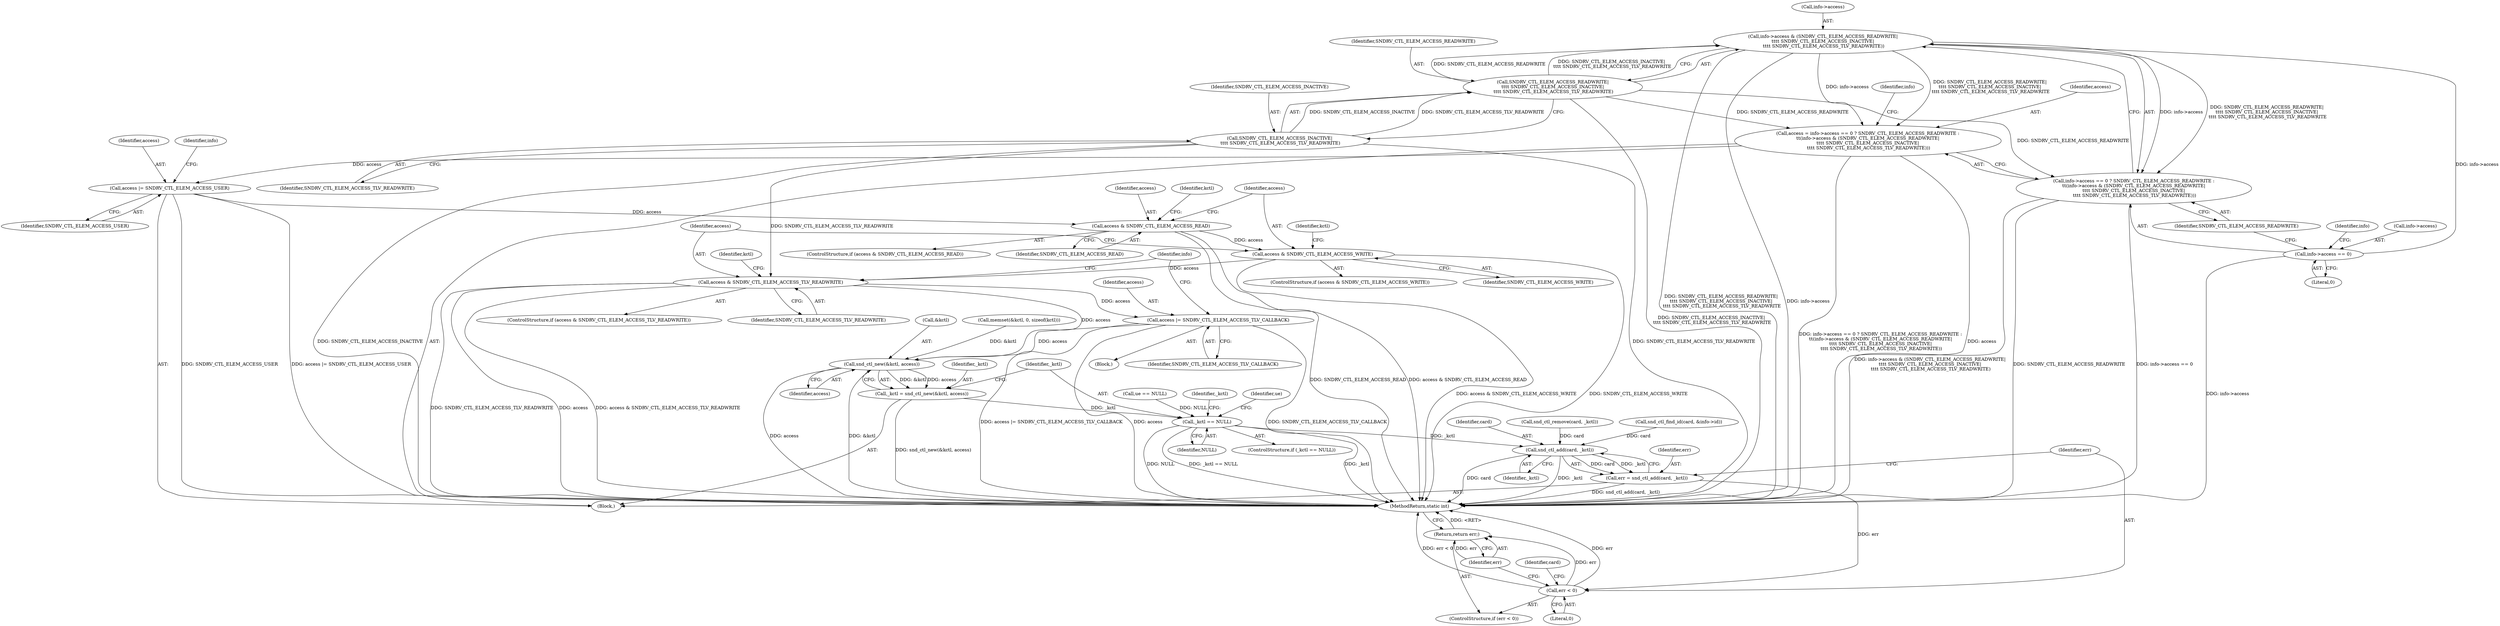 digraph "0_linux_82262a46627bebb0febcc26664746c25cef08563@pointer" {
"1000148" [label="(Call,info->access & (SNDRV_CTL_ELEM_ACCESS_READWRITE|\n\t\t\t\t SNDRV_CTL_ELEM_ACCESS_INACTIVE|\n \t\t\t\t SNDRV_CTL_ELEM_ACCESS_TLV_READWRITE))"];
"1000142" [label="(Call,info->access == 0)"];
"1000152" [label="(Call,SNDRV_CTL_ELEM_ACCESS_READWRITE|\n\t\t\t\t SNDRV_CTL_ELEM_ACCESS_INACTIVE|\n \t\t\t\t SNDRV_CTL_ELEM_ACCESS_TLV_READWRITE)"];
"1000154" [label="(Call,SNDRV_CTL_ELEM_ACCESS_INACTIVE|\n \t\t\t\t SNDRV_CTL_ELEM_ACCESS_TLV_READWRITE)"];
"1000139" [label="(Call,access = info->access == 0 ? SNDRV_CTL_ELEM_ACCESS_READWRITE :\n\t\t(info->access & (SNDRV_CTL_ELEM_ACCESS_READWRITE|\n\t\t\t\t SNDRV_CTL_ELEM_ACCESS_INACTIVE|\n \t\t\t\t SNDRV_CTL_ELEM_ACCESS_TLV_READWRITE)))"];
"1000245" [label="(Call,access |= SNDRV_CTL_ELEM_ACCESS_USER)"];
"1000266" [label="(Call,access & SNDRV_CTL_ELEM_ACCESS_READ)"];
"1000275" [label="(Call,access & SNDRV_CTL_ELEM_ACCESS_WRITE)"];
"1000284" [label="(Call,access & SNDRV_CTL_ELEM_ACCESS_TLV_READWRITE)"];
"1000295" [label="(Call,access |= SNDRV_CTL_ELEM_ACCESS_TLV_CALLBACK)"];
"1000476" [label="(Call,snd_ctl_new(&kctl, access))"];
"1000474" [label="(Call,_kctl = snd_ctl_new(&kctl, access))"];
"1000481" [label="(Call,_kctl == NULL)"];
"1000521" [label="(Call,snd_ctl_add(card, _kctl))"];
"1000519" [label="(Call,err = snd_ctl_add(card, _kctl))"];
"1000525" [label="(Call,err < 0)"];
"1000528" [label="(Return,return err;)"];
"1000141" [label="(Call,info->access == 0 ? SNDRV_CTL_ELEM_ACCESS_READWRITE :\n\t\t(info->access & (SNDRV_CTL_ELEM_ACCESS_READWRITE|\n\t\t\t\t SNDRV_CTL_ELEM_ACCESS_INACTIVE|\n \t\t\t\t SNDRV_CTL_ELEM_ACCESS_TLV_READWRITE)))"];
"1000150" [label="(Identifier,info)"];
"1000476" [label="(Call,snd_ctl_new(&kctl, access))"];
"1000265" [label="(ControlStructure,if (access & SNDRV_CTL_ELEM_ACCESS_READ))"];
"1000283" [label="(ControlStructure,if (access & SNDRV_CTL_ELEM_ACCESS_TLV_READWRITE))"];
"1000141" [label="(Call,info->access == 0 ? SNDRV_CTL_ELEM_ACCESS_READWRITE :\n\t\t(info->access & (SNDRV_CTL_ELEM_ACCESS_READWRITE|\n\t\t\t\t SNDRV_CTL_ELEM_ACCESS_INACTIVE|\n \t\t\t\t SNDRV_CTL_ELEM_ACCESS_TLV_READWRITE)))"];
"1000149" [label="(Call,info->access)"];
"1000147" [label="(Identifier,SNDRV_CTL_ELEM_ACCESS_READWRITE)"];
"1000146" [label="(Literal,0)"];
"1000153" [label="(Identifier,SNDRV_CTL_ELEM_ACCESS_READWRITE)"];
"1000160" [label="(Identifier,info)"];
"1000291" [label="(Identifier,kctl)"];
"1000268" [label="(Identifier,SNDRV_CTL_ELEM_ACCESS_READ)"];
"1000482" [label="(Identifier,_kctl)"];
"1000483" [label="(Identifier,NULL)"];
"1000156" [label="(Identifier,SNDRV_CTL_ELEM_ACCESS_TLV_READWRITE)"];
"1000295" [label="(Call,access |= SNDRV_CTL_ELEM_ACCESS_TLV_CALLBACK)"];
"1000277" [label="(Identifier,SNDRV_CTL_ELEM_ACCESS_WRITE)"];
"1000287" [label="(Block,)"];
"1000519" [label="(Call,err = snd_ctl_add(card, _kctl))"];
"1000164" [label="(Call,memset(&kctl, 0, sizeof(kctl)))"];
"1000525" [label="(Call,err < 0)"];
"1000152" [label="(Call,SNDRV_CTL_ELEM_ACCESS_READWRITE|\n\t\t\t\t SNDRV_CTL_ELEM_ACCESS_INACTIVE|\n \t\t\t\t SNDRV_CTL_ELEM_ACCESS_TLV_READWRITE)"];
"1000481" [label="(Call,_kctl == NULL)"];
"1000276" [label="(Identifier,access)"];
"1000474" [label="(Call,_kctl = snd_ctl_new(&kctl, access))"];
"1000177" [label="(Call,snd_ctl_find_id(card, &info->id))"];
"1000479" [label="(Identifier,access)"];
"1000300" [label="(Identifier,info)"];
"1000296" [label="(Identifier,access)"];
"1000139" [label="(Call,access = info->access == 0 ? SNDRV_CTL_ELEM_ACCESS_READWRITE :\n\t\t(info->access & (SNDRV_CTL_ELEM_ACCESS_READWRITE|\n\t\t\t\t SNDRV_CTL_ELEM_ACCESS_INACTIVE|\n \t\t\t\t SNDRV_CTL_ELEM_ACCESS_TLV_READWRITE)))"];
"1000266" [label="(Call,access & SNDRV_CTL_ELEM_ACCESS_READ)"];
"1000480" [label="(ControlStructure,if (_kctl == NULL))"];
"1000529" [label="(Identifier,err)"];
"1000275" [label="(Call,access & SNDRV_CTL_ELEM_ACCESS_WRITE)"];
"1000284" [label="(Call,access & SNDRV_CTL_ELEM_ACCESS_TLV_READWRITE)"];
"1000528" [label="(Return,return err;)"];
"1000143" [label="(Call,info->access)"];
"1000245" [label="(Call,access |= SNDRV_CTL_ELEM_ACCESS_USER)"];
"1000533" [label="(Identifier,card)"];
"1000407" [label="(Call,ue == NULL)"];
"1000521" [label="(Call,snd_ctl_add(card, _kctl))"];
"1000286" [label="(Identifier,SNDRV_CTL_ELEM_ACCESS_TLV_READWRITE)"];
"1000297" [label="(Identifier,SNDRV_CTL_ELEM_ACCESS_TLV_CALLBACK)"];
"1000523" [label="(Identifier,_kctl)"];
"1000496" [label="(Identifier,_kctl)"];
"1000520" [label="(Identifier,err)"];
"1000104" [label="(Block,)"];
"1000546" [label="(MethodReturn,static int)"];
"1000477" [label="(Call,&kctl)"];
"1000526" [label="(Identifier,err)"];
"1000522" [label="(Identifier,card)"];
"1000247" [label="(Identifier,SNDRV_CTL_ELEM_ACCESS_USER)"];
"1000148" [label="(Call,info->access & (SNDRV_CTL_ELEM_ACCESS_READWRITE|\n\t\t\t\t SNDRV_CTL_ELEM_ACCESS_INACTIVE|\n \t\t\t\t SNDRV_CTL_ELEM_ACCESS_TLV_READWRITE))"];
"1000267" [label="(Identifier,access)"];
"1000193" [label="(Call,snd_ctl_remove(card, _kctl))"];
"1000155" [label="(Identifier,SNDRV_CTL_ELEM_ACCESS_INACTIVE)"];
"1000524" [label="(ControlStructure,if (err < 0))"];
"1000271" [label="(Identifier,kctl)"];
"1000246" [label="(Identifier,access)"];
"1000475" [label="(Identifier,_kctl)"];
"1000527" [label="(Literal,0)"];
"1000154" [label="(Call,SNDRV_CTL_ELEM_ACCESS_INACTIVE|\n \t\t\t\t SNDRV_CTL_ELEM_ACCESS_TLV_READWRITE)"];
"1000140" [label="(Identifier,access)"];
"1000142" [label="(Call,info->access == 0)"];
"1000280" [label="(Identifier,kctl)"];
"1000251" [label="(Identifier,info)"];
"1000285" [label="(Identifier,access)"];
"1000487" [label="(Identifier,ue)"];
"1000274" [label="(ControlStructure,if (access & SNDRV_CTL_ELEM_ACCESS_WRITE))"];
"1000148" -> "1000141"  [label="AST: "];
"1000148" -> "1000152"  [label="CFG: "];
"1000149" -> "1000148"  [label="AST: "];
"1000152" -> "1000148"  [label="AST: "];
"1000141" -> "1000148"  [label="CFG: "];
"1000148" -> "1000546"  [label="DDG: SNDRV_CTL_ELEM_ACCESS_READWRITE|\n\t\t\t\t SNDRV_CTL_ELEM_ACCESS_INACTIVE|\n \t\t\t\t SNDRV_CTL_ELEM_ACCESS_TLV_READWRITE"];
"1000148" -> "1000546"  [label="DDG: info->access"];
"1000148" -> "1000139"  [label="DDG: info->access"];
"1000148" -> "1000139"  [label="DDG: SNDRV_CTL_ELEM_ACCESS_READWRITE|\n\t\t\t\t SNDRV_CTL_ELEM_ACCESS_INACTIVE|\n \t\t\t\t SNDRV_CTL_ELEM_ACCESS_TLV_READWRITE"];
"1000148" -> "1000141"  [label="DDG: info->access"];
"1000148" -> "1000141"  [label="DDG: SNDRV_CTL_ELEM_ACCESS_READWRITE|\n\t\t\t\t SNDRV_CTL_ELEM_ACCESS_INACTIVE|\n \t\t\t\t SNDRV_CTL_ELEM_ACCESS_TLV_READWRITE"];
"1000142" -> "1000148"  [label="DDG: info->access"];
"1000152" -> "1000148"  [label="DDG: SNDRV_CTL_ELEM_ACCESS_READWRITE"];
"1000152" -> "1000148"  [label="DDG: SNDRV_CTL_ELEM_ACCESS_INACTIVE|\n \t\t\t\t SNDRV_CTL_ELEM_ACCESS_TLV_READWRITE"];
"1000142" -> "1000141"  [label="AST: "];
"1000142" -> "1000146"  [label="CFG: "];
"1000143" -> "1000142"  [label="AST: "];
"1000146" -> "1000142"  [label="AST: "];
"1000147" -> "1000142"  [label="CFG: "];
"1000150" -> "1000142"  [label="CFG: "];
"1000142" -> "1000546"  [label="DDG: info->access"];
"1000152" -> "1000154"  [label="CFG: "];
"1000153" -> "1000152"  [label="AST: "];
"1000154" -> "1000152"  [label="AST: "];
"1000152" -> "1000546"  [label="DDG: SNDRV_CTL_ELEM_ACCESS_INACTIVE|\n \t\t\t\t SNDRV_CTL_ELEM_ACCESS_TLV_READWRITE"];
"1000152" -> "1000139"  [label="DDG: SNDRV_CTL_ELEM_ACCESS_READWRITE"];
"1000152" -> "1000141"  [label="DDG: SNDRV_CTL_ELEM_ACCESS_READWRITE"];
"1000154" -> "1000152"  [label="DDG: SNDRV_CTL_ELEM_ACCESS_INACTIVE"];
"1000154" -> "1000152"  [label="DDG: SNDRV_CTL_ELEM_ACCESS_TLV_READWRITE"];
"1000154" -> "1000156"  [label="CFG: "];
"1000155" -> "1000154"  [label="AST: "];
"1000156" -> "1000154"  [label="AST: "];
"1000154" -> "1000546"  [label="DDG: SNDRV_CTL_ELEM_ACCESS_INACTIVE"];
"1000154" -> "1000546"  [label="DDG: SNDRV_CTL_ELEM_ACCESS_TLV_READWRITE"];
"1000154" -> "1000284"  [label="DDG: SNDRV_CTL_ELEM_ACCESS_TLV_READWRITE"];
"1000139" -> "1000104"  [label="AST: "];
"1000139" -> "1000141"  [label="CFG: "];
"1000140" -> "1000139"  [label="AST: "];
"1000141" -> "1000139"  [label="AST: "];
"1000160" -> "1000139"  [label="CFG: "];
"1000139" -> "1000546"  [label="DDG: info->access == 0 ? SNDRV_CTL_ELEM_ACCESS_READWRITE :\n\t\t(info->access & (SNDRV_CTL_ELEM_ACCESS_READWRITE|\n\t\t\t\t SNDRV_CTL_ELEM_ACCESS_INACTIVE|\n \t\t\t\t SNDRV_CTL_ELEM_ACCESS_TLV_READWRITE))"];
"1000139" -> "1000546"  [label="DDG: access"];
"1000139" -> "1000245"  [label="DDG: access"];
"1000245" -> "1000104"  [label="AST: "];
"1000245" -> "1000247"  [label="CFG: "];
"1000246" -> "1000245"  [label="AST: "];
"1000247" -> "1000245"  [label="AST: "];
"1000251" -> "1000245"  [label="CFG: "];
"1000245" -> "1000546"  [label="DDG: access |= SNDRV_CTL_ELEM_ACCESS_USER"];
"1000245" -> "1000546"  [label="DDG: SNDRV_CTL_ELEM_ACCESS_USER"];
"1000245" -> "1000266"  [label="DDG: access"];
"1000266" -> "1000265"  [label="AST: "];
"1000266" -> "1000268"  [label="CFG: "];
"1000267" -> "1000266"  [label="AST: "];
"1000268" -> "1000266"  [label="AST: "];
"1000271" -> "1000266"  [label="CFG: "];
"1000276" -> "1000266"  [label="CFG: "];
"1000266" -> "1000546"  [label="DDG: SNDRV_CTL_ELEM_ACCESS_READ"];
"1000266" -> "1000546"  [label="DDG: access & SNDRV_CTL_ELEM_ACCESS_READ"];
"1000266" -> "1000275"  [label="DDG: access"];
"1000275" -> "1000274"  [label="AST: "];
"1000275" -> "1000277"  [label="CFG: "];
"1000276" -> "1000275"  [label="AST: "];
"1000277" -> "1000275"  [label="AST: "];
"1000280" -> "1000275"  [label="CFG: "];
"1000285" -> "1000275"  [label="CFG: "];
"1000275" -> "1000546"  [label="DDG: access & SNDRV_CTL_ELEM_ACCESS_WRITE"];
"1000275" -> "1000546"  [label="DDG: SNDRV_CTL_ELEM_ACCESS_WRITE"];
"1000275" -> "1000284"  [label="DDG: access"];
"1000284" -> "1000283"  [label="AST: "];
"1000284" -> "1000286"  [label="CFG: "];
"1000285" -> "1000284"  [label="AST: "];
"1000286" -> "1000284"  [label="AST: "];
"1000291" -> "1000284"  [label="CFG: "];
"1000300" -> "1000284"  [label="CFG: "];
"1000284" -> "1000546"  [label="DDG: SNDRV_CTL_ELEM_ACCESS_TLV_READWRITE"];
"1000284" -> "1000546"  [label="DDG: access"];
"1000284" -> "1000546"  [label="DDG: access & SNDRV_CTL_ELEM_ACCESS_TLV_READWRITE"];
"1000284" -> "1000295"  [label="DDG: access"];
"1000284" -> "1000476"  [label="DDG: access"];
"1000295" -> "1000287"  [label="AST: "];
"1000295" -> "1000297"  [label="CFG: "];
"1000296" -> "1000295"  [label="AST: "];
"1000297" -> "1000295"  [label="AST: "];
"1000300" -> "1000295"  [label="CFG: "];
"1000295" -> "1000546"  [label="DDG: access"];
"1000295" -> "1000546"  [label="DDG: SNDRV_CTL_ELEM_ACCESS_TLV_CALLBACK"];
"1000295" -> "1000546"  [label="DDG: access |= SNDRV_CTL_ELEM_ACCESS_TLV_CALLBACK"];
"1000295" -> "1000476"  [label="DDG: access"];
"1000476" -> "1000474"  [label="AST: "];
"1000476" -> "1000479"  [label="CFG: "];
"1000477" -> "1000476"  [label="AST: "];
"1000479" -> "1000476"  [label="AST: "];
"1000474" -> "1000476"  [label="CFG: "];
"1000476" -> "1000546"  [label="DDG: access"];
"1000476" -> "1000546"  [label="DDG: &kctl"];
"1000476" -> "1000474"  [label="DDG: &kctl"];
"1000476" -> "1000474"  [label="DDG: access"];
"1000164" -> "1000476"  [label="DDG: &kctl"];
"1000474" -> "1000104"  [label="AST: "];
"1000475" -> "1000474"  [label="AST: "];
"1000482" -> "1000474"  [label="CFG: "];
"1000474" -> "1000546"  [label="DDG: snd_ctl_new(&kctl, access)"];
"1000474" -> "1000481"  [label="DDG: _kctl"];
"1000481" -> "1000480"  [label="AST: "];
"1000481" -> "1000483"  [label="CFG: "];
"1000482" -> "1000481"  [label="AST: "];
"1000483" -> "1000481"  [label="AST: "];
"1000487" -> "1000481"  [label="CFG: "];
"1000496" -> "1000481"  [label="CFG: "];
"1000481" -> "1000546"  [label="DDG: NULL"];
"1000481" -> "1000546"  [label="DDG: _kctl == NULL"];
"1000481" -> "1000546"  [label="DDG: _kctl"];
"1000407" -> "1000481"  [label="DDG: NULL"];
"1000481" -> "1000521"  [label="DDG: _kctl"];
"1000521" -> "1000519"  [label="AST: "];
"1000521" -> "1000523"  [label="CFG: "];
"1000522" -> "1000521"  [label="AST: "];
"1000523" -> "1000521"  [label="AST: "];
"1000519" -> "1000521"  [label="CFG: "];
"1000521" -> "1000546"  [label="DDG: card"];
"1000521" -> "1000546"  [label="DDG: _kctl"];
"1000521" -> "1000519"  [label="DDG: card"];
"1000521" -> "1000519"  [label="DDG: _kctl"];
"1000177" -> "1000521"  [label="DDG: card"];
"1000193" -> "1000521"  [label="DDG: card"];
"1000519" -> "1000104"  [label="AST: "];
"1000520" -> "1000519"  [label="AST: "];
"1000526" -> "1000519"  [label="CFG: "];
"1000519" -> "1000546"  [label="DDG: snd_ctl_add(card, _kctl)"];
"1000519" -> "1000525"  [label="DDG: err"];
"1000525" -> "1000524"  [label="AST: "];
"1000525" -> "1000527"  [label="CFG: "];
"1000526" -> "1000525"  [label="AST: "];
"1000527" -> "1000525"  [label="AST: "];
"1000529" -> "1000525"  [label="CFG: "];
"1000533" -> "1000525"  [label="CFG: "];
"1000525" -> "1000546"  [label="DDG: err < 0"];
"1000525" -> "1000546"  [label="DDG: err"];
"1000525" -> "1000528"  [label="DDG: err"];
"1000528" -> "1000524"  [label="AST: "];
"1000528" -> "1000529"  [label="CFG: "];
"1000529" -> "1000528"  [label="AST: "];
"1000546" -> "1000528"  [label="CFG: "];
"1000528" -> "1000546"  [label="DDG: <RET>"];
"1000529" -> "1000528"  [label="DDG: err"];
"1000141" -> "1000147"  [label="CFG: "];
"1000147" -> "1000141"  [label="AST: "];
"1000141" -> "1000546"  [label="DDG: info->access == 0"];
"1000141" -> "1000546"  [label="DDG: info->access & (SNDRV_CTL_ELEM_ACCESS_READWRITE|\n\t\t\t\t SNDRV_CTL_ELEM_ACCESS_INACTIVE|\n \t\t\t\t SNDRV_CTL_ELEM_ACCESS_TLV_READWRITE)"];
"1000141" -> "1000546"  [label="DDG: SNDRV_CTL_ELEM_ACCESS_READWRITE"];
}

